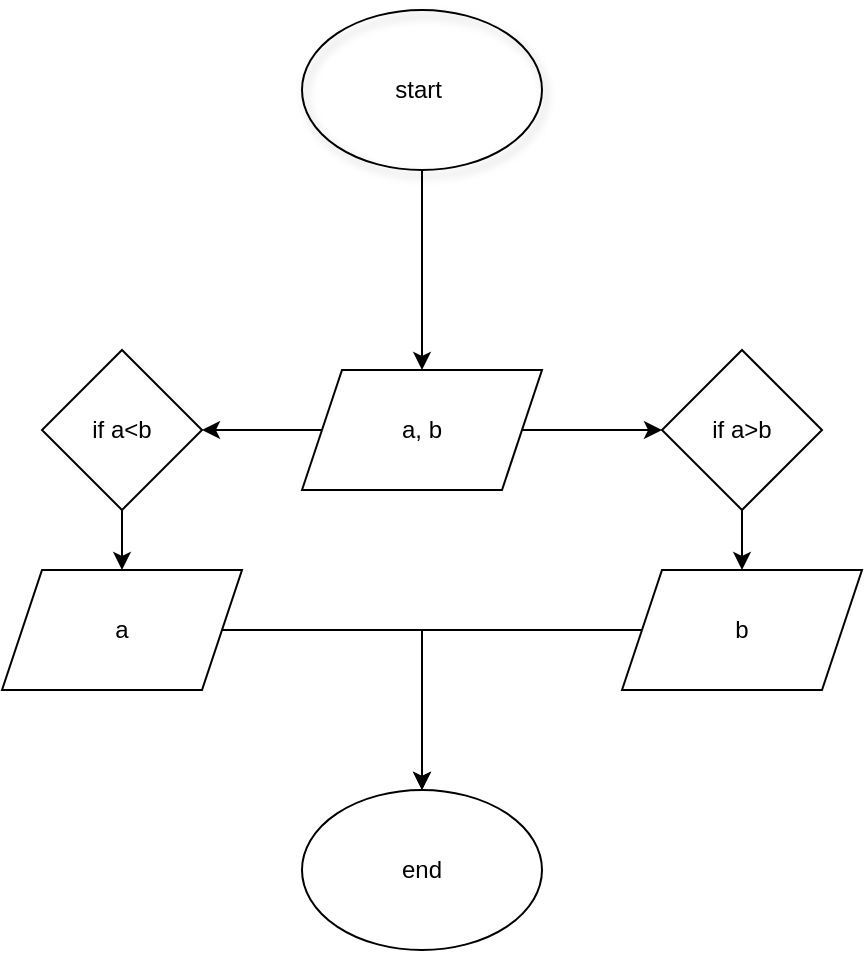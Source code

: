 <mxfile version="25.0.2">
  <diagram name="Trang-1" id="1tBr1qBA4CVsmlGAD-U5">
    <mxGraphModel dx="1100" dy="731" grid="1" gridSize="10" guides="1" tooltips="1" connect="1" arrows="1" fold="1" page="1" pageScale="1" pageWidth="827" pageHeight="1169" math="0" shadow="0">
      <root>
        <mxCell id="0" />
        <mxCell id="1" parent="0" />
        <mxCell id="v7-j-DX1bhZV63m7ZMzE-7" value="" style="edgeStyle=orthogonalEdgeStyle;rounded=0;orthogonalLoop=1;jettySize=auto;html=1;fontColor=#212121;fillColor=none;" parent="1" source="v7-j-DX1bhZV63m7ZMzE-1" target="v7-j-DX1bhZV63m7ZMzE-6" edge="1">
          <mxGeometry relative="1" as="geometry" />
        </mxCell>
        <mxCell id="v7-j-DX1bhZV63m7ZMzE-1" value="&lt;font&gt;start&lt;span style=&quot;white-space: pre;&quot;&gt;&#x9;&lt;/span&gt;&lt;/font&gt;" style="ellipse;whiteSpace=wrap;html=1;shadow=1;fillColor=none;" parent="1" vertex="1">
          <mxGeometry x="340" y="30" width="120" height="80" as="geometry" />
        </mxCell>
        <mxCell id="v7-j-DX1bhZV63m7ZMzE-9" value="" style="edgeStyle=orthogonalEdgeStyle;rounded=0;orthogonalLoop=1;jettySize=auto;html=1;fontColor=#212121;fillColor=none;" parent="1" source="v7-j-DX1bhZV63m7ZMzE-6" target="v7-j-DX1bhZV63m7ZMzE-8" edge="1">
          <mxGeometry relative="1" as="geometry" />
        </mxCell>
        <mxCell id="v7-j-DX1bhZV63m7ZMzE-28" value="" style="edgeStyle=orthogonalEdgeStyle;rounded=0;orthogonalLoop=1;jettySize=auto;html=1;fontColor=#212121;fillColor=none;" parent="1" source="v7-j-DX1bhZV63m7ZMzE-6" target="v7-j-DX1bhZV63m7ZMzE-27" edge="1">
          <mxGeometry relative="1" as="geometry" />
        </mxCell>
        <mxCell id="v7-j-DX1bhZV63m7ZMzE-6" value="a, b" style="shape=parallelogram;perimeter=parallelogramPerimeter;whiteSpace=wrap;html=1;fixedSize=1;fillColor=none;" parent="1" vertex="1">
          <mxGeometry x="340" y="210" width="120" height="60" as="geometry" />
        </mxCell>
        <mxCell id="v7-j-DX1bhZV63m7ZMzE-20" value="" style="edgeStyle=orthogonalEdgeStyle;rounded=0;orthogonalLoop=1;jettySize=auto;html=1;fontColor=#212121;fillColor=none;" parent="1" source="v7-j-DX1bhZV63m7ZMzE-8" target="v7-j-DX1bhZV63m7ZMzE-19" edge="1">
          <mxGeometry relative="1" as="geometry" />
        </mxCell>
        <mxCell id="v7-j-DX1bhZV63m7ZMzE-8" value="if a&amp;lt;b" style="rhombus;whiteSpace=wrap;html=1;fillColor=none;" parent="1" vertex="1">
          <mxGeometry x="210" y="200" width="80" height="80" as="geometry" />
        </mxCell>
        <mxCell id="v7-j-DX1bhZV63m7ZMzE-25" value="" style="edgeStyle=orthogonalEdgeStyle;rounded=0;orthogonalLoop=1;jettySize=auto;html=1;entryX=0.5;entryY=0;entryDx=0;entryDy=0;fontColor=#212121;fillColor=none;" parent="1" source="v7-j-DX1bhZV63m7ZMzE-19" target="v7-j-DX1bhZV63m7ZMzE-24" edge="1">
          <mxGeometry relative="1" as="geometry">
            <Array as="points">
              <mxPoint x="400" y="340" />
            </Array>
          </mxGeometry>
        </mxCell>
        <mxCell id="v7-j-DX1bhZV63m7ZMzE-19" value="&lt;div&gt;a&lt;/div&gt;" style="shape=parallelogram;perimeter=parallelogramPerimeter;whiteSpace=wrap;html=1;fixedSize=1;fillColor=none;" parent="1" vertex="1">
          <mxGeometry x="190" y="310" width="120" height="60" as="geometry" />
        </mxCell>
        <mxCell id="v7-j-DX1bhZV63m7ZMzE-24" value="end" style="ellipse;whiteSpace=wrap;html=1;fillColor=none;" parent="1" vertex="1">
          <mxGeometry x="340" y="420" width="120" height="80" as="geometry" />
        </mxCell>
        <mxCell id="v7-j-DX1bhZV63m7ZMzE-30" value="" style="edgeStyle=orthogonalEdgeStyle;rounded=0;orthogonalLoop=1;jettySize=auto;html=1;fontColor=#212121;fillColor=none;" parent="1" source="v7-j-DX1bhZV63m7ZMzE-27" target="v7-j-DX1bhZV63m7ZMzE-29" edge="1">
          <mxGeometry relative="1" as="geometry" />
        </mxCell>
        <mxCell id="v7-j-DX1bhZV63m7ZMzE-27" value="if a&amp;gt;b" style="rhombus;whiteSpace=wrap;html=1;fillColor=none;" parent="1" vertex="1">
          <mxGeometry x="520" y="200" width="80" height="80" as="geometry" />
        </mxCell>
        <mxCell id="v7-j-DX1bhZV63m7ZMzE-32" value="" style="edgeStyle=orthogonalEdgeStyle;rounded=0;orthogonalLoop=1;jettySize=auto;html=1;entryX=0.5;entryY=0;entryDx=0;entryDy=0;fontColor=#212121;fillColor=none;" parent="1" source="v7-j-DX1bhZV63m7ZMzE-29" target="v7-j-DX1bhZV63m7ZMzE-24" edge="1">
          <mxGeometry relative="1" as="geometry">
            <mxPoint x="400" y="640" as="targetPoint" />
          </mxGeometry>
        </mxCell>
        <mxCell id="v7-j-DX1bhZV63m7ZMzE-29" value="b" style="shape=parallelogram;perimeter=parallelogramPerimeter;whiteSpace=wrap;html=1;fixedSize=1;fillColor=none;" parent="1" vertex="1">
          <mxGeometry x="500" y="310" width="120" height="60" as="geometry" />
        </mxCell>
      </root>
    </mxGraphModel>
  </diagram>
</mxfile>
